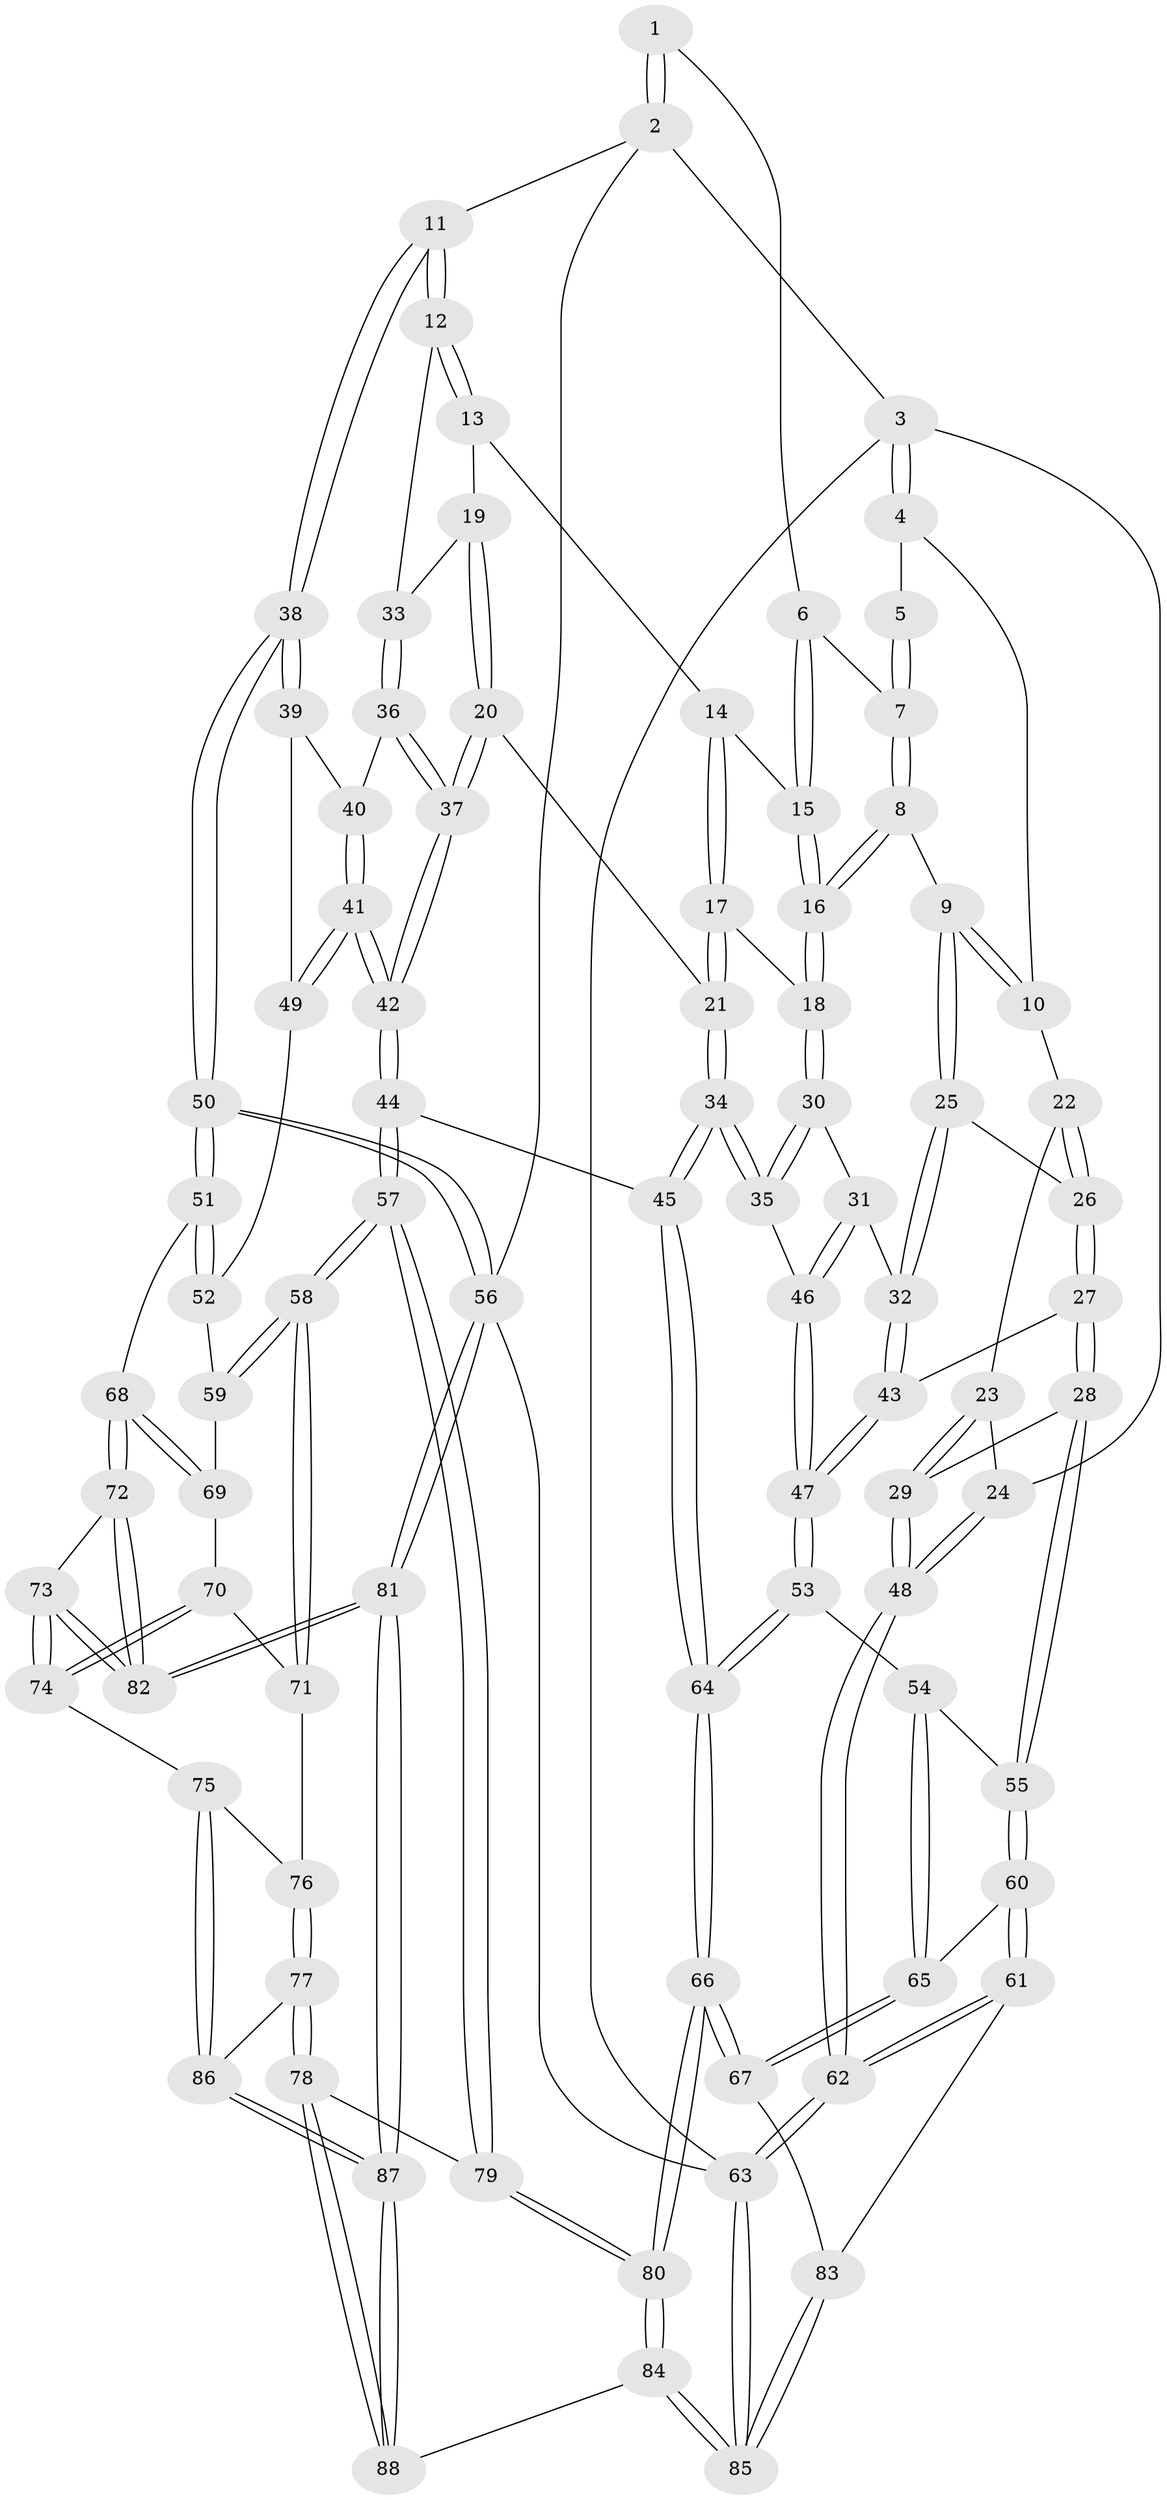 // coarse degree distribution, {4: 0.39344262295081966, 5: 0.4098360655737705, 3: 0.04918032786885246, 6: 0.14754098360655737}
// Generated by graph-tools (version 1.1) at 2025/24/03/03/25 07:24:39]
// undirected, 88 vertices, 217 edges
graph export_dot {
graph [start="1"]
  node [color=gray90,style=filled];
  1 [pos="+0.5518431839564534+0"];
  2 [pos="+1+0"];
  3 [pos="+0+0"];
  4 [pos="+0.21451641170766336+0"];
  5 [pos="+0.25946162572338327+0"];
  6 [pos="+0.5387970924093464+0.09124950440088031"];
  7 [pos="+0.3704826890112362+0.15656476704904854"];
  8 [pos="+0.34528668061658974+0.24654884761932744"];
  9 [pos="+0.31078838238413864+0.2584625441147582"];
  10 [pos="+0.25567194710962216+0.24854146287339865"];
  11 [pos="+1+0"];
  12 [pos="+0.8937664031016254+0.16277584588400237"];
  13 [pos="+0.7361257332740919+0.20024740461996743"];
  14 [pos="+0.6121985068848791+0.18741492225539794"];
  15 [pos="+0.5597307156020942+0.1461165204279972"];
  16 [pos="+0.43233319466479786+0.2835520993918637"];
  17 [pos="+0.5659371930818322+0.3365384743224454"];
  18 [pos="+0.45424466619860127+0.3126875270413044"];
  19 [pos="+0.6544051730974014+0.33647337061460175"];
  20 [pos="+0.6055155464558393+0.363246019317522"];
  21 [pos="+0.5922439621001169+0.36539976350640907"];
  22 [pos="+0.20396669460360128+0.25715895890277884"];
  23 [pos="+0.16543261308287704+0.25612124328703134"];
  24 [pos="+0+0"];
  25 [pos="+0.30725206231768815+0.3776186377493444"];
  26 [pos="+0.22273357272284822+0.39588564641804613"];
  27 [pos="+0.17829874118182254+0.47196926894292557"];
  28 [pos="+0.11126340623951525+0.47996057983085677"];
  29 [pos="+0.10356294460320856+0.4746763078451471"];
  30 [pos="+0.4328762211863441+0.4169334450890952"];
  31 [pos="+0.33067578870683223+0.4206726436171379"];
  32 [pos="+0.31698419907097747+0.4123840217420176"];
  33 [pos="+0.7476653311888886+0.36923633928360733"];
  34 [pos="+0.5576708141606408+0.5653998383793322"];
  35 [pos="+0.4896737320042653+0.5408323347185419"];
  36 [pos="+0.7463651407937872+0.3832175110877922"];
  37 [pos="+0.7207432514776998+0.43095829889537024"];
  38 [pos="+1+0.21425577795685594"];
  39 [pos="+0.9159639287221512+0.4343864783889429"];
  40 [pos="+0.8004815470893399+0.4144806838019665"];
  41 [pos="+0.7262339150461997+0.5093846682042606"];
  42 [pos="+0.7225664057220603+0.511101477703177"];
  43 [pos="+0.23370883851662125+0.4839823369946879"];
  44 [pos="+0.6623594541718255+0.6183103800163391"];
  45 [pos="+0.5918639125585377+0.602835150862371"];
  46 [pos="+0.36518175960823807+0.5654007886026597"];
  47 [pos="+0.32586420283374873+0.5881855134276918"];
  48 [pos="+0+0.44520798816245644"];
  49 [pos="+0.9093258601416512+0.4422577453203624"];
  50 [pos="+1+0.6386928666338852"];
  51 [pos="+0.9903232824642086+0.6794942623100475"];
  52 [pos="+0.8769395600008504+0.5432149771908121"];
  53 [pos="+0.3012941266203382+0.6371155095644613"];
  54 [pos="+0.1985113746281282+0.647683364080127"];
  55 [pos="+0.1415231287723178+0.6175720725469174"];
  56 [pos="+1+1"];
  57 [pos="+0.6651910930914713+0.6208514763886497"];
  58 [pos="+0.6679749906782481+0.6217802131377476"];
  59 [pos="+0.7574492046638014+0.6264806035050212"];
  60 [pos="+0.02449376849542107+0.7065822656678027"];
  61 [pos="+0+0.7553038720366845"];
  62 [pos="+0+0.758489857641089"];
  63 [pos="+0+1"];
  64 [pos="+0.3930497698033378+0.8575444472687023"];
  65 [pos="+0.17754996053896777+0.776304546845646"];
  66 [pos="+0.39187924604612195+0.864483692077869"];
  67 [pos="+0.1890585974083559+0.8037748560378243"];
  68 [pos="+0.9489793532142446+0.6996012642379532"];
  69 [pos="+0.8731400408258173+0.6831920504004552"];
  70 [pos="+0.818447444265154+0.7643525036999888"];
  71 [pos="+0.7485940881441357+0.7345171157011088"];
  72 [pos="+0.9240443662083079+0.7628568455132347"];
  73 [pos="+0.850149132956644+0.8506721569027197"];
  74 [pos="+0.8482079011628456+0.8504391639271319"];
  75 [pos="+0.8361015524798259+0.8525975187703719"];
  76 [pos="+0.7567115967761966+0.7629085898824722"];
  77 [pos="+0.7328110762794773+0.879462106771992"];
  78 [pos="+0.7322119912860066+0.8795996857960691"];
  79 [pos="+0.6541667235771763+0.8611815152337227"];
  80 [pos="+0.4300400573134545+1"];
  81 [pos="+1+1"];
  82 [pos="+1+1"];
  83 [pos="+0.12396610352785559+0.8561823459211684"];
  84 [pos="+0.4170746521070379+1"];
  85 [pos="+0.13726228365600587+1"];
  86 [pos="+0.7740239294523025+0.8790105095882362"];
  87 [pos="+0.9210085695323006+1"];
  88 [pos="+0.728262021142225+1"];
  1 -- 2;
  1 -- 2;
  1 -- 6;
  2 -- 3;
  2 -- 11;
  2 -- 56;
  3 -- 4;
  3 -- 4;
  3 -- 24;
  3 -- 63;
  4 -- 5;
  4 -- 10;
  5 -- 7;
  5 -- 7;
  6 -- 7;
  6 -- 15;
  6 -- 15;
  7 -- 8;
  7 -- 8;
  8 -- 9;
  8 -- 16;
  8 -- 16;
  9 -- 10;
  9 -- 10;
  9 -- 25;
  9 -- 25;
  10 -- 22;
  11 -- 12;
  11 -- 12;
  11 -- 38;
  11 -- 38;
  12 -- 13;
  12 -- 13;
  12 -- 33;
  13 -- 14;
  13 -- 19;
  14 -- 15;
  14 -- 17;
  14 -- 17;
  15 -- 16;
  15 -- 16;
  16 -- 18;
  16 -- 18;
  17 -- 18;
  17 -- 21;
  17 -- 21;
  18 -- 30;
  18 -- 30;
  19 -- 20;
  19 -- 20;
  19 -- 33;
  20 -- 21;
  20 -- 37;
  20 -- 37;
  21 -- 34;
  21 -- 34;
  22 -- 23;
  22 -- 26;
  22 -- 26;
  23 -- 24;
  23 -- 29;
  23 -- 29;
  24 -- 48;
  24 -- 48;
  25 -- 26;
  25 -- 32;
  25 -- 32;
  26 -- 27;
  26 -- 27;
  27 -- 28;
  27 -- 28;
  27 -- 43;
  28 -- 29;
  28 -- 55;
  28 -- 55;
  29 -- 48;
  29 -- 48;
  30 -- 31;
  30 -- 35;
  30 -- 35;
  31 -- 32;
  31 -- 46;
  31 -- 46;
  32 -- 43;
  32 -- 43;
  33 -- 36;
  33 -- 36;
  34 -- 35;
  34 -- 35;
  34 -- 45;
  34 -- 45;
  35 -- 46;
  36 -- 37;
  36 -- 37;
  36 -- 40;
  37 -- 42;
  37 -- 42;
  38 -- 39;
  38 -- 39;
  38 -- 50;
  38 -- 50;
  39 -- 40;
  39 -- 49;
  40 -- 41;
  40 -- 41;
  41 -- 42;
  41 -- 42;
  41 -- 49;
  41 -- 49;
  42 -- 44;
  42 -- 44;
  43 -- 47;
  43 -- 47;
  44 -- 45;
  44 -- 57;
  44 -- 57;
  45 -- 64;
  45 -- 64;
  46 -- 47;
  46 -- 47;
  47 -- 53;
  47 -- 53;
  48 -- 62;
  48 -- 62;
  49 -- 52;
  50 -- 51;
  50 -- 51;
  50 -- 56;
  50 -- 56;
  51 -- 52;
  51 -- 52;
  51 -- 68;
  52 -- 59;
  53 -- 54;
  53 -- 64;
  53 -- 64;
  54 -- 55;
  54 -- 65;
  54 -- 65;
  55 -- 60;
  55 -- 60;
  56 -- 81;
  56 -- 81;
  56 -- 63;
  57 -- 58;
  57 -- 58;
  57 -- 79;
  57 -- 79;
  58 -- 59;
  58 -- 59;
  58 -- 71;
  58 -- 71;
  59 -- 69;
  60 -- 61;
  60 -- 61;
  60 -- 65;
  61 -- 62;
  61 -- 62;
  61 -- 83;
  62 -- 63;
  62 -- 63;
  63 -- 85;
  63 -- 85;
  64 -- 66;
  64 -- 66;
  65 -- 67;
  65 -- 67;
  66 -- 67;
  66 -- 67;
  66 -- 80;
  66 -- 80;
  67 -- 83;
  68 -- 69;
  68 -- 69;
  68 -- 72;
  68 -- 72;
  69 -- 70;
  70 -- 71;
  70 -- 74;
  70 -- 74;
  71 -- 76;
  72 -- 73;
  72 -- 82;
  72 -- 82;
  73 -- 74;
  73 -- 74;
  73 -- 82;
  73 -- 82;
  74 -- 75;
  75 -- 76;
  75 -- 86;
  75 -- 86;
  76 -- 77;
  76 -- 77;
  77 -- 78;
  77 -- 78;
  77 -- 86;
  78 -- 79;
  78 -- 88;
  78 -- 88;
  79 -- 80;
  79 -- 80;
  80 -- 84;
  80 -- 84;
  81 -- 82;
  81 -- 82;
  81 -- 87;
  81 -- 87;
  83 -- 85;
  83 -- 85;
  84 -- 85;
  84 -- 85;
  84 -- 88;
  86 -- 87;
  86 -- 87;
  87 -- 88;
  87 -- 88;
}
